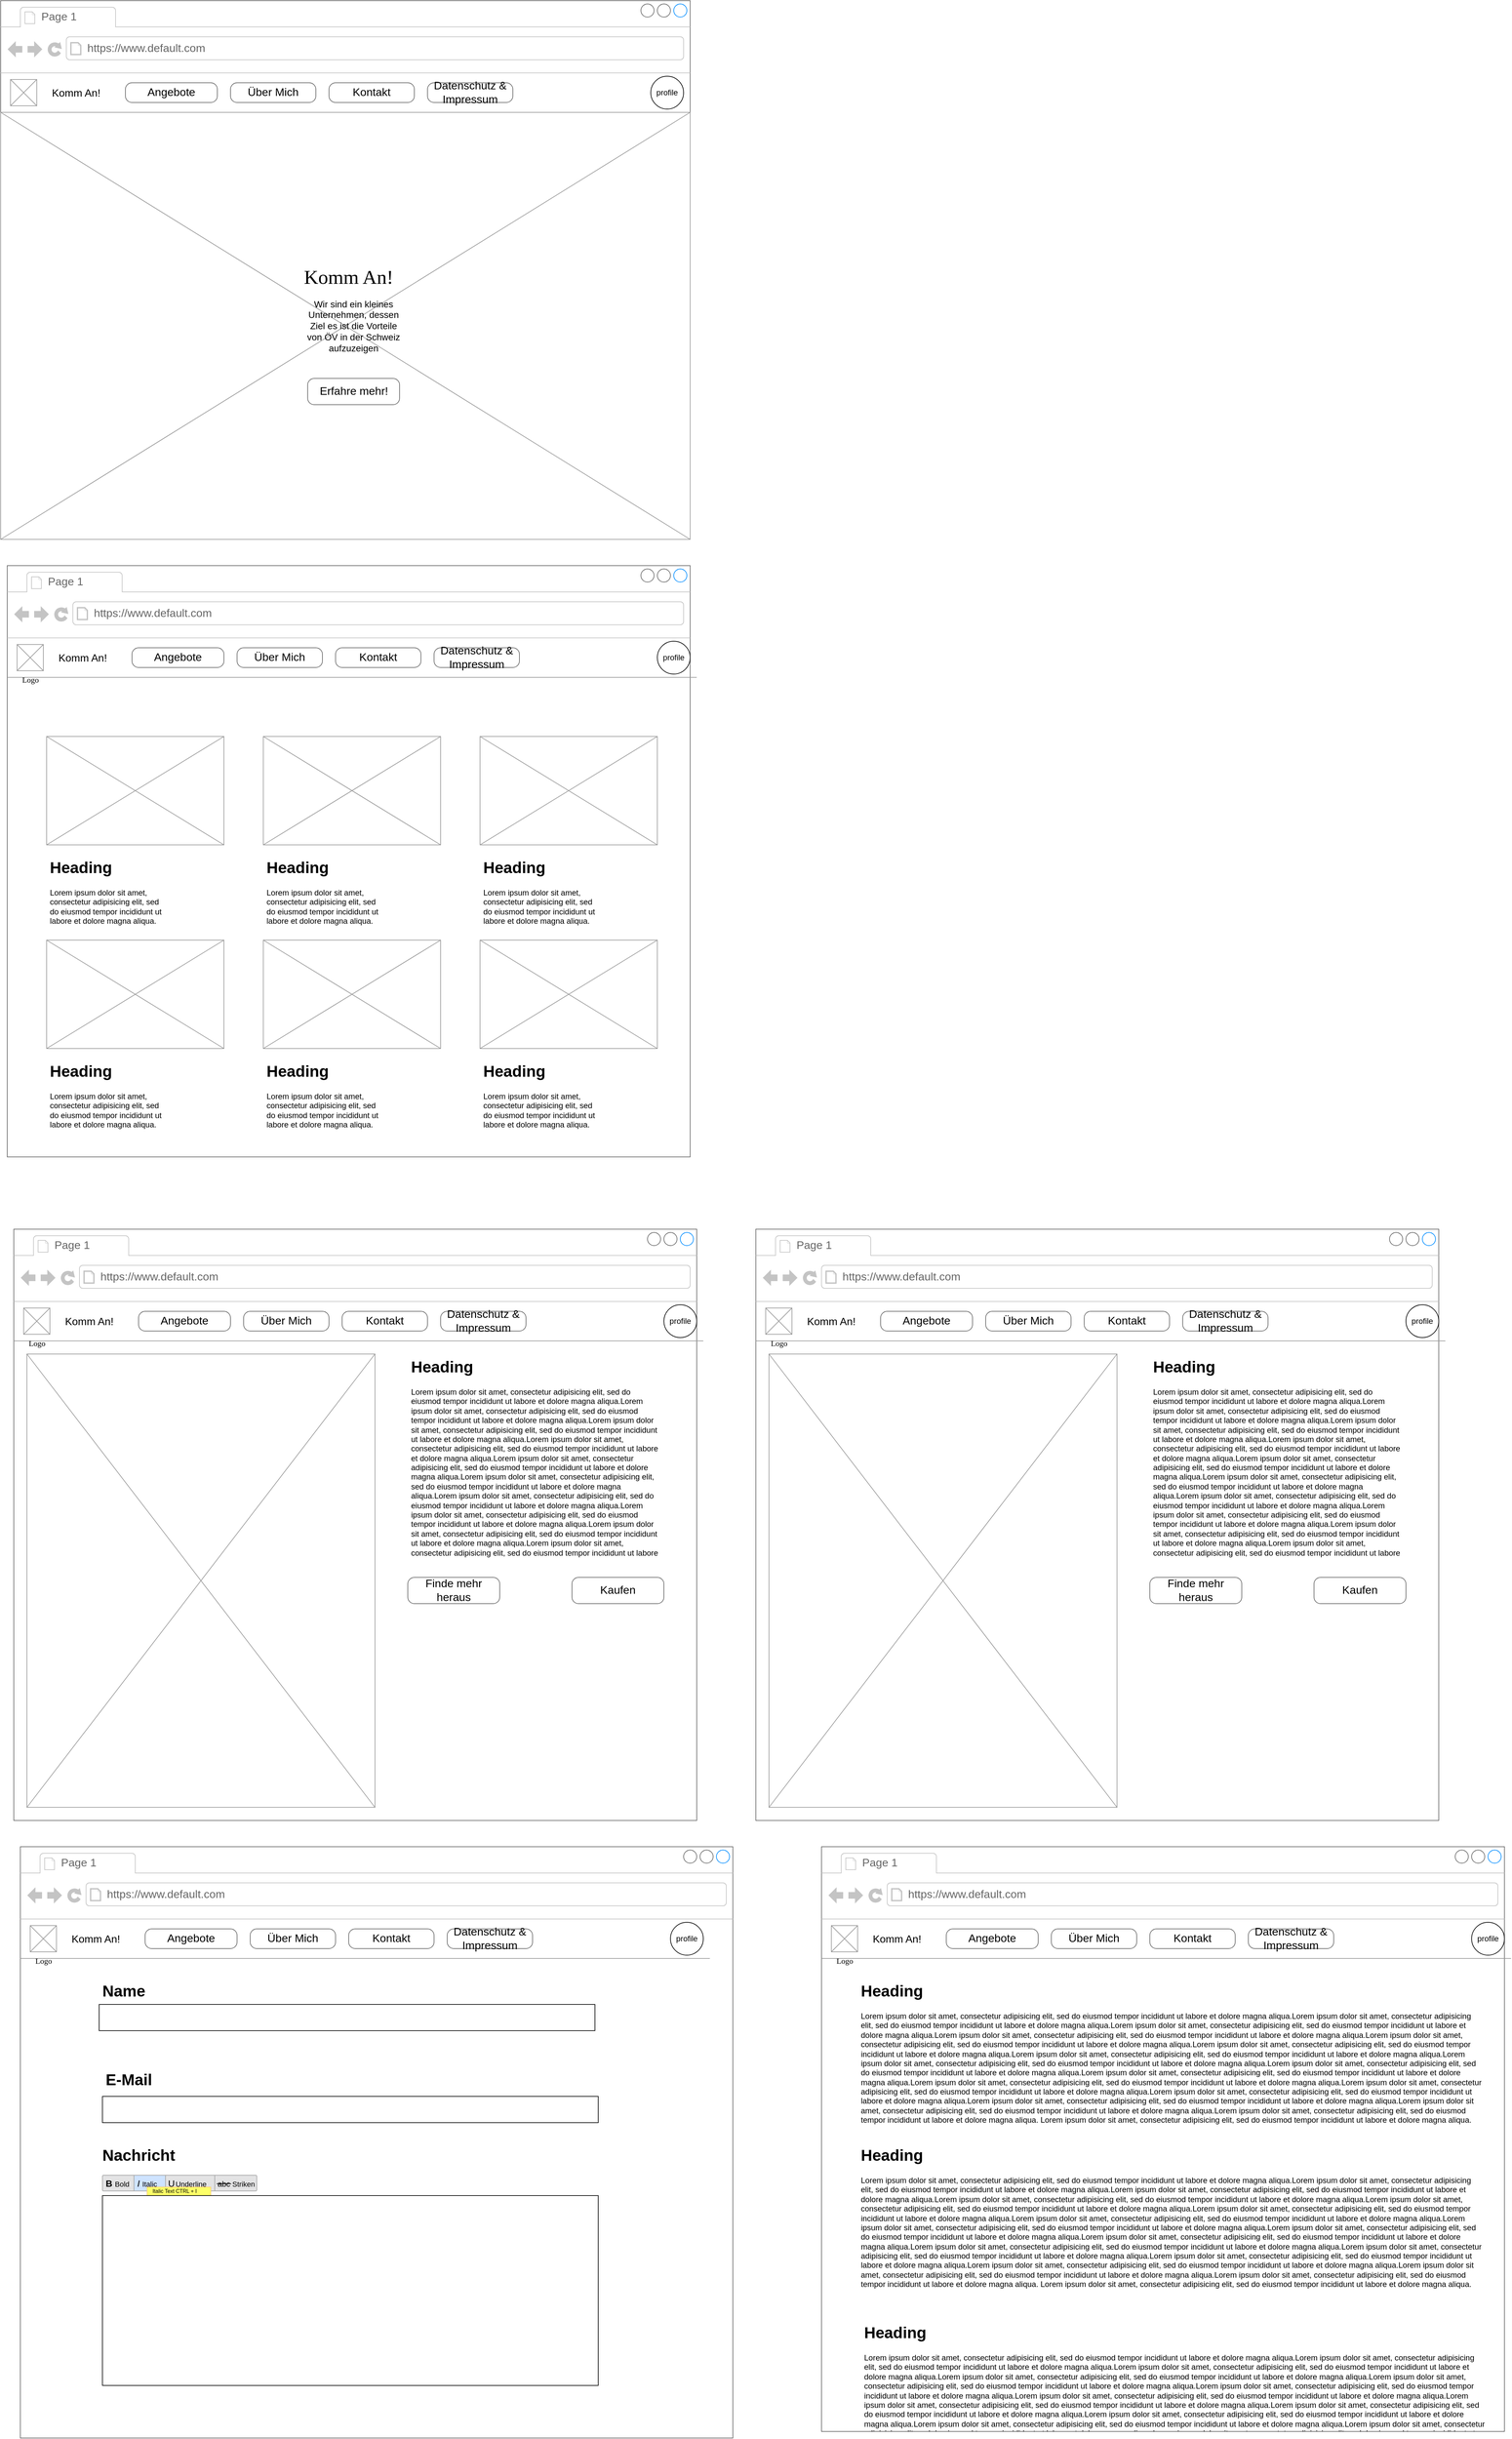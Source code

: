 <mxfile version="21.5.0" type="device">
  <diagram name="Page-1" id="2cc2dc42-3aac-f2a9-1cec-7a8b7cbee084">
    <mxGraphModel dx="2100" dy="1942" grid="1" gridSize="10" guides="1" tooltips="1" connect="1" arrows="1" fold="1" page="1" pageScale="1" pageWidth="1100" pageHeight="850" background="none" math="0" shadow="0">
      <root>
        <mxCell id="0" />
        <mxCell id="1" parent="0" />
        <mxCell id="7026571954dc6520-1" value="" style="strokeWidth=1;shadow=0;dashed=0;align=center;html=1;shape=mxgraph.mockup.containers.browserWindow;rSize=0;strokeColor=#666666;mainText=,;recursiveResize=0;rounded=0;labelBackgroundColor=none;fontFamily=Verdana;fontSize=12" parent="1" vertex="1">
          <mxGeometry x="50" y="-170" width="1050" height="820" as="geometry" />
        </mxCell>
        <mxCell id="7026571954dc6520-2" value="Page 1" style="strokeWidth=1;shadow=0;dashed=0;align=center;html=1;shape=mxgraph.mockup.containers.anchor;fontSize=17;fontColor=#666666;align=left;" parent="7026571954dc6520-1" vertex="1">
          <mxGeometry x="60" y="12" width="110" height="26" as="geometry" />
        </mxCell>
        <mxCell id="7026571954dc6520-3" value="https://www.default.com" style="strokeWidth=1;shadow=0;dashed=0;align=center;html=1;shape=mxgraph.mockup.containers.anchor;rSize=0;fontSize=17;fontColor=#666666;align=left;" parent="7026571954dc6520-1" vertex="1">
          <mxGeometry x="130" y="60" width="250" height="26" as="geometry" />
        </mxCell>
        <mxCell id="7026571954dc6520-15" value="" style="verticalLabelPosition=bottom;shadow=0;dashed=0;align=center;html=1;verticalAlign=top;strokeWidth=1;shape=mxgraph.mockup.markup.line;strokeColor=#999999;rounded=0;labelBackgroundColor=none;fillColor=#ffffff;fontFamily=Verdana;fontSize=12;fontColor=#000000;" parent="7026571954dc6520-1" vertex="1">
          <mxGeometry y="160" width="1050" height="20" as="geometry" />
        </mxCell>
        <mxCell id="7026571954dc6520-18" value="Angebote" style="strokeWidth=1;shadow=0;dashed=0;align=center;html=1;shape=mxgraph.mockup.buttons.button;strokeColor=#666666;mainText=;buttonStyle=round;fontSize=17;fontStyle=0;fillColor=none;whiteSpace=wrap;rounded=0;labelBackgroundColor=none;" parent="7026571954dc6520-1" vertex="1">
          <mxGeometry x="190" y="125" width="140" height="30" as="geometry" />
        </mxCell>
        <mxCell id="7026571954dc6520-19" value="Kontakt" style="strokeWidth=1;shadow=0;dashed=0;align=center;html=1;shape=mxgraph.mockup.buttons.button;strokeColor=#666666;mainText=;buttonStyle=round;fontSize=17;fontStyle=0;fillColor=none;whiteSpace=wrap;rounded=0;labelBackgroundColor=none;" parent="7026571954dc6520-1" vertex="1">
          <mxGeometry x="500" y="125" width="130" height="30" as="geometry" />
        </mxCell>
        <mxCell id="7026571954dc6520-22" value="Logo" style="verticalLabelPosition=bottom;shadow=0;dashed=0;align=center;html=1;verticalAlign=top;strokeWidth=1;shape=mxgraph.mockup.graphics.simpleIcon;strokeColor=#999999;fillColor=#ffffff;rounded=0;labelBackgroundColor=none;fontFamily=Verdana;fontSize=12;fontColor=#000000;" parent="7026571954dc6520-1" vertex="1">
          <mxGeometry x="15" y="120" width="40" height="40" as="geometry" />
        </mxCell>
        <mxCell id="X8ucYRi86RxslKZF8qXX-1" value="" style="verticalLabelPosition=bottom;shadow=0;dashed=0;align=center;html=1;verticalAlign=top;strokeWidth=1;shape=mxgraph.mockup.graphics.simpleIcon;strokeColor=#999999;fillColor=#ffffff;rounded=0;labelBackgroundColor=none;fontFamily=Verdana;fontSize=12;fontColor=#000000;" vertex="1" parent="7026571954dc6520-1">
          <mxGeometry y="170" width="1050" height="650" as="geometry" />
        </mxCell>
        <mxCell id="X8ucYRi86RxslKZF8qXX-2" value="&lt;font style=&quot;font-size: 16px;&quot;&gt;Komm An!&lt;/font&gt;" style="text;html=1;strokeColor=none;fillColor=none;align=center;verticalAlign=middle;whiteSpace=wrap;rounded=0;" vertex="1" parent="7026571954dc6520-1">
          <mxGeometry x="60" y="125" width="110" height="30" as="geometry" />
        </mxCell>
        <mxCell id="X8ucYRi86RxslKZF8qXX-3" value="Über Mich" style="strokeWidth=1;shadow=0;dashed=0;align=center;html=1;shape=mxgraph.mockup.buttons.button;strokeColor=#666666;mainText=;buttonStyle=round;fontSize=17;fontStyle=0;fillColor=none;whiteSpace=wrap;rounded=0;labelBackgroundColor=none;" vertex="1" parent="7026571954dc6520-1">
          <mxGeometry x="350" y="125" width="130" height="30" as="geometry" />
        </mxCell>
        <mxCell id="X8ucYRi86RxslKZF8qXX-4" value="&lt;div&gt;Datenschutz &amp;amp; Impressum&lt;/div&gt;" style="strokeWidth=1;shadow=0;dashed=0;align=center;html=1;shape=mxgraph.mockup.buttons.button;strokeColor=#666666;mainText=;buttonStyle=round;fontSize=17;fontStyle=0;fillColor=none;whiteSpace=wrap;rounded=0;labelBackgroundColor=none;" vertex="1" parent="7026571954dc6520-1">
          <mxGeometry x="650" y="125" width="130" height="30" as="geometry" />
        </mxCell>
        <mxCell id="X8ucYRi86RxslKZF8qXX-5" value="profile" style="ellipse;whiteSpace=wrap;html=1;aspect=fixed;" vertex="1" parent="7026571954dc6520-1">
          <mxGeometry x="990" y="115" width="50" height="50" as="geometry" />
        </mxCell>
        <mxCell id="7026571954dc6520-4" value="Komm An!" style="text;html=1;points=[];align=left;verticalAlign=top;spacingTop=-4;fontSize=30;fontFamily=Verdana" parent="7026571954dc6520-1" vertex="1">
          <mxGeometry x="460" y="400" width="340" height="50" as="geometry" />
        </mxCell>
        <mxCell id="X8ucYRi86RxslKZF8qXX-6" value="Erfahre mehr!" style="strokeWidth=1;shadow=0;dashed=0;align=center;html=1;shape=mxgraph.mockup.buttons.button;strokeColor=#666666;mainText=;buttonStyle=round;fontSize=17;fontStyle=0;fillColor=none;whiteSpace=wrap;rounded=0;labelBackgroundColor=none;" vertex="1" parent="7026571954dc6520-1">
          <mxGeometry x="467.5" y="575" width="140" height="40" as="geometry" />
        </mxCell>
        <mxCell id="X8ucYRi86RxslKZF8qXX-7" value="&lt;font style=&quot;font-size: 14px;&quot;&gt;Wir sind ein kleines Unternehmen, dessen Ziel es ist die Vorteile von ÖV in der Schweiz aufzuzeigen&lt;/font&gt;" style="text;html=1;strokeColor=none;fillColor=none;align=center;verticalAlign=middle;whiteSpace=wrap;rounded=0;" vertex="1" parent="7026571954dc6520-1">
          <mxGeometry x="460" y="450" width="155" height="90" as="geometry" />
        </mxCell>
        <mxCell id="X8ucYRi86RxslKZF8qXX-9" value="" style="strokeWidth=1;shadow=0;dashed=0;align=center;html=1;shape=mxgraph.mockup.containers.browserWindow;rSize=0;strokeColor=#666666;mainText=,;recursiveResize=0;rounded=0;labelBackgroundColor=none;fontFamily=Verdana;fontSize=12" vertex="1" parent="1">
          <mxGeometry x="60" y="690" width="1040" height="900" as="geometry" />
        </mxCell>
        <mxCell id="X8ucYRi86RxslKZF8qXX-10" value="Page 1" style="strokeWidth=1;shadow=0;dashed=0;align=center;html=1;shape=mxgraph.mockup.containers.anchor;fontSize=17;fontColor=#666666;align=left;" vertex="1" parent="X8ucYRi86RxslKZF8qXX-9">
          <mxGeometry x="60" y="12" width="110" height="26" as="geometry" />
        </mxCell>
        <mxCell id="X8ucYRi86RxslKZF8qXX-11" value="https://www.default.com" style="strokeWidth=1;shadow=0;dashed=0;align=center;html=1;shape=mxgraph.mockup.containers.anchor;rSize=0;fontSize=17;fontColor=#666666;align=left;" vertex="1" parent="X8ucYRi86RxslKZF8qXX-9">
          <mxGeometry x="130" y="60" width="250" height="26" as="geometry" />
        </mxCell>
        <mxCell id="X8ucYRi86RxslKZF8qXX-12" value="" style="verticalLabelPosition=bottom;shadow=0;dashed=0;align=center;html=1;verticalAlign=top;strokeWidth=1;shape=mxgraph.mockup.markup.line;strokeColor=#999999;rounded=0;labelBackgroundColor=none;fillColor=#ffffff;fontFamily=Verdana;fontSize=12;fontColor=#000000;" vertex="1" parent="X8ucYRi86RxslKZF8qXX-9">
          <mxGeometry y="160" width="1050" height="20" as="geometry" />
        </mxCell>
        <mxCell id="X8ucYRi86RxslKZF8qXX-13" value="Angebote" style="strokeWidth=1;shadow=0;dashed=0;align=center;html=1;shape=mxgraph.mockup.buttons.button;strokeColor=#666666;mainText=;buttonStyle=round;fontSize=17;fontStyle=0;fillColor=none;whiteSpace=wrap;rounded=0;labelBackgroundColor=none;" vertex="1" parent="X8ucYRi86RxslKZF8qXX-9">
          <mxGeometry x="190" y="125" width="140" height="30" as="geometry" />
        </mxCell>
        <mxCell id="X8ucYRi86RxslKZF8qXX-14" value="Kontakt" style="strokeWidth=1;shadow=0;dashed=0;align=center;html=1;shape=mxgraph.mockup.buttons.button;strokeColor=#666666;mainText=;buttonStyle=round;fontSize=17;fontStyle=0;fillColor=none;whiteSpace=wrap;rounded=0;labelBackgroundColor=none;" vertex="1" parent="X8ucYRi86RxslKZF8qXX-9">
          <mxGeometry x="500" y="125" width="130" height="30" as="geometry" />
        </mxCell>
        <mxCell id="X8ucYRi86RxslKZF8qXX-15" value="Logo" style="verticalLabelPosition=bottom;shadow=0;dashed=0;align=center;html=1;verticalAlign=top;strokeWidth=1;shape=mxgraph.mockup.graphics.simpleIcon;strokeColor=#999999;fillColor=#ffffff;rounded=0;labelBackgroundColor=none;fontFamily=Verdana;fontSize=12;fontColor=#000000;" vertex="1" parent="X8ucYRi86RxslKZF8qXX-9">
          <mxGeometry x="15" y="120" width="40" height="40" as="geometry" />
        </mxCell>
        <mxCell id="X8ucYRi86RxslKZF8qXX-17" value="&lt;font style=&quot;font-size: 16px;&quot;&gt;Komm An!&lt;/font&gt;" style="text;html=1;strokeColor=none;fillColor=none;align=center;verticalAlign=middle;whiteSpace=wrap;rounded=0;" vertex="1" parent="X8ucYRi86RxslKZF8qXX-9">
          <mxGeometry x="60" y="125" width="110" height="30" as="geometry" />
        </mxCell>
        <mxCell id="X8ucYRi86RxslKZF8qXX-18" value="Über Mich" style="strokeWidth=1;shadow=0;dashed=0;align=center;html=1;shape=mxgraph.mockup.buttons.button;strokeColor=#666666;mainText=;buttonStyle=round;fontSize=17;fontStyle=0;fillColor=none;whiteSpace=wrap;rounded=0;labelBackgroundColor=none;" vertex="1" parent="X8ucYRi86RxslKZF8qXX-9">
          <mxGeometry x="350" y="125" width="130" height="30" as="geometry" />
        </mxCell>
        <mxCell id="X8ucYRi86RxslKZF8qXX-19" value="&lt;div&gt;Datenschutz &amp;amp; Impressum&lt;/div&gt;" style="strokeWidth=1;shadow=0;dashed=0;align=center;html=1;shape=mxgraph.mockup.buttons.button;strokeColor=#666666;mainText=;buttonStyle=round;fontSize=17;fontStyle=0;fillColor=none;whiteSpace=wrap;rounded=0;labelBackgroundColor=none;" vertex="1" parent="X8ucYRi86RxslKZF8qXX-9">
          <mxGeometry x="650" y="125" width="130" height="30" as="geometry" />
        </mxCell>
        <mxCell id="X8ucYRi86RxslKZF8qXX-20" value="profile" style="ellipse;whiteSpace=wrap;html=1;aspect=fixed;" vertex="1" parent="X8ucYRi86RxslKZF8qXX-9">
          <mxGeometry x="990" y="115" width="50" height="50" as="geometry" />
        </mxCell>
        <mxCell id="X8ucYRi86RxslKZF8qXX-39" value="" style="verticalLabelPosition=bottom;shadow=0;dashed=0;align=center;html=1;verticalAlign=top;strokeWidth=1;shape=mxgraph.mockup.graphics.simpleIcon;strokeColor=#999999;fillColor=#ffffff;rounded=0;labelBackgroundColor=none;fontFamily=Verdana;fontSize=12;fontColor=#000000;" vertex="1" parent="X8ucYRi86RxslKZF8qXX-9">
          <mxGeometry x="60" y="260" width="270" height="165" as="geometry" />
        </mxCell>
        <mxCell id="X8ucYRi86RxslKZF8qXX-42" value="" style="verticalLabelPosition=bottom;shadow=0;dashed=0;align=center;html=1;verticalAlign=top;strokeWidth=1;shape=mxgraph.mockup.graphics.simpleIcon;strokeColor=#999999;fillColor=#ffffff;rounded=0;labelBackgroundColor=none;fontFamily=Verdana;fontSize=12;fontColor=#000000;" vertex="1" parent="X8ucYRi86RxslKZF8qXX-9">
          <mxGeometry x="390" y="260" width="270" height="165" as="geometry" />
        </mxCell>
        <mxCell id="X8ucYRi86RxslKZF8qXX-43" value="" style="verticalLabelPosition=bottom;shadow=0;dashed=0;align=center;html=1;verticalAlign=top;strokeWidth=1;shape=mxgraph.mockup.graphics.simpleIcon;strokeColor=#999999;fillColor=#ffffff;rounded=0;labelBackgroundColor=none;fontFamily=Verdana;fontSize=12;fontColor=#000000;" vertex="1" parent="X8ucYRi86RxslKZF8qXX-9">
          <mxGeometry x="720" y="260" width="270" height="165" as="geometry" />
        </mxCell>
        <mxCell id="X8ucYRi86RxslKZF8qXX-47" value="&lt;h1&gt;Heading&lt;/h1&gt;&lt;p&gt;Lorem ipsum dolor sit amet, consectetur adipisicing elit, sed do eiusmod tempor incididunt ut labore et dolore magna aliqua.&lt;/p&gt;" style="text;html=1;strokeColor=none;fillColor=none;spacing=5;spacingTop=-20;whiteSpace=wrap;overflow=hidden;rounded=0;" vertex="1" parent="X8ucYRi86RxslKZF8qXX-9">
          <mxGeometry x="60" y="440" width="190" height="120" as="geometry" />
        </mxCell>
        <mxCell id="X8ucYRi86RxslKZF8qXX-48" value="&lt;h1&gt;Heading&lt;/h1&gt;&lt;p&gt;Lorem ipsum dolor sit amet, consectetur adipisicing elit, sed do eiusmod tempor incididunt ut labore et dolore magna aliqua.&lt;/p&gt;" style="text;html=1;strokeColor=none;fillColor=none;spacing=5;spacingTop=-20;whiteSpace=wrap;overflow=hidden;rounded=0;" vertex="1" parent="X8ucYRi86RxslKZF8qXX-9">
          <mxGeometry x="390" y="440" width="190" height="120" as="geometry" />
        </mxCell>
        <mxCell id="X8ucYRi86RxslKZF8qXX-49" value="&lt;h1&gt;Heading&lt;/h1&gt;&lt;p&gt;Lorem ipsum dolor sit amet, consectetur adipisicing elit, sed do eiusmod tempor incididunt ut labore et dolore magna aliqua.&lt;/p&gt;" style="text;html=1;strokeColor=none;fillColor=none;spacing=5;spacingTop=-20;whiteSpace=wrap;overflow=hidden;rounded=0;" vertex="1" parent="X8ucYRi86RxslKZF8qXX-9">
          <mxGeometry x="720" y="440" width="190" height="120" as="geometry" />
        </mxCell>
        <mxCell id="X8ucYRi86RxslKZF8qXX-50" value="" style="verticalLabelPosition=bottom;shadow=0;dashed=0;align=center;html=1;verticalAlign=top;strokeWidth=1;shape=mxgraph.mockup.graphics.simpleIcon;strokeColor=#999999;fillColor=#ffffff;rounded=0;labelBackgroundColor=none;fontFamily=Verdana;fontSize=12;fontColor=#000000;" vertex="1" parent="X8ucYRi86RxslKZF8qXX-9">
          <mxGeometry x="60" y="570" width="270" height="165" as="geometry" />
        </mxCell>
        <mxCell id="X8ucYRi86RxslKZF8qXX-51" value="" style="verticalLabelPosition=bottom;shadow=0;dashed=0;align=center;html=1;verticalAlign=top;strokeWidth=1;shape=mxgraph.mockup.graphics.simpleIcon;strokeColor=#999999;fillColor=#ffffff;rounded=0;labelBackgroundColor=none;fontFamily=Verdana;fontSize=12;fontColor=#000000;" vertex="1" parent="X8ucYRi86RxslKZF8qXX-9">
          <mxGeometry x="390" y="570" width="270" height="165" as="geometry" />
        </mxCell>
        <mxCell id="X8ucYRi86RxslKZF8qXX-52" value="" style="verticalLabelPosition=bottom;shadow=0;dashed=0;align=center;html=1;verticalAlign=top;strokeWidth=1;shape=mxgraph.mockup.graphics.simpleIcon;strokeColor=#999999;fillColor=#ffffff;rounded=0;labelBackgroundColor=none;fontFamily=Verdana;fontSize=12;fontColor=#000000;" vertex="1" parent="X8ucYRi86RxslKZF8qXX-9">
          <mxGeometry x="720" y="570" width="270" height="165" as="geometry" />
        </mxCell>
        <mxCell id="X8ucYRi86RxslKZF8qXX-53" value="&lt;h1&gt;Heading&lt;/h1&gt;&lt;p&gt;Lorem ipsum dolor sit amet, consectetur adipisicing elit, sed do eiusmod tempor incididunt ut labore et dolore magna aliqua.&lt;/p&gt;" style="text;html=1;strokeColor=none;fillColor=none;spacing=5;spacingTop=-20;whiteSpace=wrap;overflow=hidden;rounded=0;" vertex="1" parent="X8ucYRi86RxslKZF8qXX-9">
          <mxGeometry x="60" y="750" width="190" height="120" as="geometry" />
        </mxCell>
        <mxCell id="X8ucYRi86RxslKZF8qXX-54" value="&lt;h1&gt;Heading&lt;/h1&gt;&lt;p&gt;Lorem ipsum dolor sit amet, consectetur adipisicing elit, sed do eiusmod tempor incididunt ut labore et dolore magna aliqua.&lt;/p&gt;" style="text;html=1;strokeColor=none;fillColor=none;spacing=5;spacingTop=-20;whiteSpace=wrap;overflow=hidden;rounded=0;" vertex="1" parent="X8ucYRi86RxslKZF8qXX-9">
          <mxGeometry x="390" y="750" width="190" height="120" as="geometry" />
        </mxCell>
        <mxCell id="X8ucYRi86RxslKZF8qXX-55" value="&lt;h1&gt;Heading&lt;/h1&gt;&lt;p&gt;Lorem ipsum dolor sit amet, consectetur adipisicing elit, sed do eiusmod tempor incididunt ut labore et dolore magna aliqua.&lt;/p&gt;" style="text;html=1;strokeColor=none;fillColor=none;spacing=5;spacingTop=-20;whiteSpace=wrap;overflow=hidden;rounded=0;" vertex="1" parent="X8ucYRi86RxslKZF8qXX-9">
          <mxGeometry x="720" y="750" width="190" height="120" as="geometry" />
        </mxCell>
        <mxCell id="X8ucYRi86RxslKZF8qXX-56" value="" style="strokeWidth=1;shadow=0;dashed=0;align=center;html=1;shape=mxgraph.mockup.containers.browserWindow;rSize=0;strokeColor=#666666;mainText=,;recursiveResize=0;rounded=0;labelBackgroundColor=none;fontFamily=Verdana;fontSize=12" vertex="1" parent="1">
          <mxGeometry x="70" y="1700" width="1040" height="900" as="geometry" />
        </mxCell>
        <mxCell id="X8ucYRi86RxslKZF8qXX-57" value="Page 1" style="strokeWidth=1;shadow=0;dashed=0;align=center;html=1;shape=mxgraph.mockup.containers.anchor;fontSize=17;fontColor=#666666;align=left;" vertex="1" parent="X8ucYRi86RxslKZF8qXX-56">
          <mxGeometry x="60" y="12" width="110" height="26" as="geometry" />
        </mxCell>
        <mxCell id="X8ucYRi86RxslKZF8qXX-58" value="https://www.default.com" style="strokeWidth=1;shadow=0;dashed=0;align=center;html=1;shape=mxgraph.mockup.containers.anchor;rSize=0;fontSize=17;fontColor=#666666;align=left;" vertex="1" parent="X8ucYRi86RxslKZF8qXX-56">
          <mxGeometry x="130" y="60" width="250" height="26" as="geometry" />
        </mxCell>
        <mxCell id="X8ucYRi86RxslKZF8qXX-59" value="" style="verticalLabelPosition=bottom;shadow=0;dashed=0;align=center;html=1;verticalAlign=top;strokeWidth=1;shape=mxgraph.mockup.markup.line;strokeColor=#999999;rounded=0;labelBackgroundColor=none;fillColor=#ffffff;fontFamily=Verdana;fontSize=12;fontColor=#000000;" vertex="1" parent="X8ucYRi86RxslKZF8qXX-56">
          <mxGeometry y="160" width="1050" height="20" as="geometry" />
        </mxCell>
        <mxCell id="X8ucYRi86RxslKZF8qXX-60" value="Angebote" style="strokeWidth=1;shadow=0;dashed=0;align=center;html=1;shape=mxgraph.mockup.buttons.button;strokeColor=#666666;mainText=;buttonStyle=round;fontSize=17;fontStyle=0;fillColor=none;whiteSpace=wrap;rounded=0;labelBackgroundColor=none;" vertex="1" parent="X8ucYRi86RxslKZF8qXX-56">
          <mxGeometry x="190" y="125" width="140" height="30" as="geometry" />
        </mxCell>
        <mxCell id="X8ucYRi86RxslKZF8qXX-61" value="Kontakt" style="strokeWidth=1;shadow=0;dashed=0;align=center;html=1;shape=mxgraph.mockup.buttons.button;strokeColor=#666666;mainText=;buttonStyle=round;fontSize=17;fontStyle=0;fillColor=none;whiteSpace=wrap;rounded=0;labelBackgroundColor=none;" vertex="1" parent="X8ucYRi86RxslKZF8qXX-56">
          <mxGeometry x="500" y="125" width="130" height="30" as="geometry" />
        </mxCell>
        <mxCell id="X8ucYRi86RxslKZF8qXX-62" value="Logo" style="verticalLabelPosition=bottom;shadow=0;dashed=0;align=center;html=1;verticalAlign=top;strokeWidth=1;shape=mxgraph.mockup.graphics.simpleIcon;strokeColor=#999999;fillColor=#ffffff;rounded=0;labelBackgroundColor=none;fontFamily=Verdana;fontSize=12;fontColor=#000000;" vertex="1" parent="X8ucYRi86RxslKZF8qXX-56">
          <mxGeometry x="15" y="120" width="40" height="40" as="geometry" />
        </mxCell>
        <mxCell id="X8ucYRi86RxslKZF8qXX-63" value="&lt;font style=&quot;font-size: 16px;&quot;&gt;Komm An!&lt;/font&gt;" style="text;html=1;strokeColor=none;fillColor=none;align=center;verticalAlign=middle;whiteSpace=wrap;rounded=0;" vertex="1" parent="X8ucYRi86RxslKZF8qXX-56">
          <mxGeometry x="60" y="125" width="110" height="30" as="geometry" />
        </mxCell>
        <mxCell id="X8ucYRi86RxslKZF8qXX-64" value="Über Mich" style="strokeWidth=1;shadow=0;dashed=0;align=center;html=1;shape=mxgraph.mockup.buttons.button;strokeColor=#666666;mainText=;buttonStyle=round;fontSize=17;fontStyle=0;fillColor=none;whiteSpace=wrap;rounded=0;labelBackgroundColor=none;" vertex="1" parent="X8ucYRi86RxslKZF8qXX-56">
          <mxGeometry x="350" y="125" width="130" height="30" as="geometry" />
        </mxCell>
        <mxCell id="X8ucYRi86RxslKZF8qXX-65" value="&lt;div&gt;Datenschutz &amp;amp; Impressum&lt;/div&gt;" style="strokeWidth=1;shadow=0;dashed=0;align=center;html=1;shape=mxgraph.mockup.buttons.button;strokeColor=#666666;mainText=;buttonStyle=round;fontSize=17;fontStyle=0;fillColor=none;whiteSpace=wrap;rounded=0;labelBackgroundColor=none;" vertex="1" parent="X8ucYRi86RxslKZF8qXX-56">
          <mxGeometry x="650" y="125" width="130" height="30" as="geometry" />
        </mxCell>
        <mxCell id="X8ucYRi86RxslKZF8qXX-66" value="profile" style="ellipse;whiteSpace=wrap;html=1;aspect=fixed;" vertex="1" parent="X8ucYRi86RxslKZF8qXX-56">
          <mxGeometry x="990" y="115" width="50" height="50" as="geometry" />
        </mxCell>
        <mxCell id="X8ucYRi86RxslKZF8qXX-80" value="" style="verticalLabelPosition=bottom;shadow=0;dashed=0;align=center;html=1;verticalAlign=top;strokeWidth=1;shape=mxgraph.mockup.graphics.simpleIcon;strokeColor=#999999;fillColor=#ffffff;rounded=0;labelBackgroundColor=none;fontFamily=Verdana;fontSize=12;fontColor=#000000;" vertex="1" parent="X8ucYRi86RxslKZF8qXX-56">
          <mxGeometry x="20" y="190" width="530" height="690" as="geometry" />
        </mxCell>
        <mxCell id="X8ucYRi86RxslKZF8qXX-81" value="&lt;h1&gt;Heading&lt;/h1&gt;&lt;p&gt;Lorem ipsum dolor sit amet, consectetur adipisicing elit, sed do eiusmod tempor incididunt ut labore et dolore magna aliqua.Lorem ipsum dolor sit amet, consectetur adipisicing elit, sed do eiusmod tempor incididunt ut labore et dolore magna aliqua.Lorem ipsum dolor sit amet, consectetur adipisicing elit, sed do eiusmod tempor incididunt ut labore et dolore magna aliqua.Lorem ipsum dolor sit amet, consectetur adipisicing elit, sed do eiusmod tempor incididunt ut labore et dolore magna aliqua.Lorem ipsum dolor sit amet, consectetur adipisicing elit, sed do eiusmod tempor incididunt ut labore et dolore magna aliqua.Lorem ipsum dolor sit amet, consectetur adipisicing elit, sed do eiusmod tempor incididunt ut labore et dolore magna aliqua.Lorem ipsum dolor sit amet, consectetur adipisicing elit, sed do eiusmod tempor incididunt ut labore et dolore magna aliqua.Lorem ipsum dolor sit amet, consectetur adipisicing elit, sed do eiusmod tempor incididunt ut labore et dolore magna aliqua.Lorem ipsum dolor sit amet, consectetur adipisicing elit, sed do eiusmod tempor incididunt ut labore et dolore magna aliqua.Lorem ipsum dolor sit amet, consectetur adipisicing elit, sed do eiusmod tempor incididunt ut labore et dolore magna aliqua.Lorem ipsum dolor sit amet, consectetur adipisicing elit, sed do eiusmod tempor incididunt ut labore et dolore magna aliqua.Lorem ipsum dolor sit amet, consectetur adipisicing elit, sed do eiusmod tempor incididunt ut labore et dolore magna aliqua.Lorem ipsum dolor sit amet, consectetur adipisicing elit, sed do eiusmod tempor incididunt ut labore et dolore magna aliqua.Lorem ipsum dolor sit amet, consectetur adipisicing elit, sed do eiusmod tempor incididunt ut labore et dolore magna aliqua.Lorem ipsum dolor sit amet, consectetur adipisicing elit, sed do eiusmod tempor incididunt ut labore et dolore magna aliqua.Lorem ipsum dolor sit amet, consectetur adipisicing elit, sed do eiusmod tempor incididunt ut labore et dolore magna aliqua. Lorem ipsum dolor sit amet, consectetur adipisicing elit, sed do eiusmod tempor incididunt ut labore et dolore magna aliqua.&lt;/p&gt;" style="text;html=1;strokeColor=none;fillColor=none;spacing=5;spacingTop=-20;whiteSpace=wrap;overflow=hidden;rounded=0;" vertex="1" parent="X8ucYRi86RxslKZF8qXX-56">
          <mxGeometry x="600" y="190" width="390" height="310" as="geometry" />
        </mxCell>
        <mxCell id="X8ucYRi86RxslKZF8qXX-82" value="Finde mehr heraus" style="strokeWidth=1;shadow=0;dashed=0;align=center;html=1;shape=mxgraph.mockup.buttons.button;strokeColor=#666666;mainText=;buttonStyle=round;fontSize=17;fontStyle=0;fillColor=none;whiteSpace=wrap;rounded=0;labelBackgroundColor=none;" vertex="1" parent="X8ucYRi86RxslKZF8qXX-56">
          <mxGeometry x="600" y="530" width="140" height="40" as="geometry" />
        </mxCell>
        <mxCell id="X8ucYRi86RxslKZF8qXX-97" value="Kaufen" style="strokeWidth=1;shadow=0;dashed=0;align=center;html=1;shape=mxgraph.mockup.buttons.button;strokeColor=#666666;mainText=;buttonStyle=round;fontSize=17;fontStyle=0;fillColor=none;whiteSpace=wrap;rounded=0;labelBackgroundColor=none;" vertex="1" parent="X8ucYRi86RxslKZF8qXX-56">
          <mxGeometry x="850" y="530" width="140" height="40" as="geometry" />
        </mxCell>
        <mxCell id="X8ucYRi86RxslKZF8qXX-98" value="" style="strokeWidth=1;shadow=0;dashed=0;align=center;html=1;shape=mxgraph.mockup.containers.browserWindow;rSize=0;strokeColor=#666666;mainText=,;recursiveResize=0;rounded=0;labelBackgroundColor=none;fontFamily=Verdana;fontSize=12" vertex="1" parent="1">
          <mxGeometry x="1200" y="1700" width="1040" height="900" as="geometry" />
        </mxCell>
        <mxCell id="X8ucYRi86RxslKZF8qXX-99" value="Page 1" style="strokeWidth=1;shadow=0;dashed=0;align=center;html=1;shape=mxgraph.mockup.containers.anchor;fontSize=17;fontColor=#666666;align=left;" vertex="1" parent="X8ucYRi86RxslKZF8qXX-98">
          <mxGeometry x="60" y="12" width="110" height="26" as="geometry" />
        </mxCell>
        <mxCell id="X8ucYRi86RxslKZF8qXX-100" value="https://www.default.com" style="strokeWidth=1;shadow=0;dashed=0;align=center;html=1;shape=mxgraph.mockup.containers.anchor;rSize=0;fontSize=17;fontColor=#666666;align=left;" vertex="1" parent="X8ucYRi86RxslKZF8qXX-98">
          <mxGeometry x="130" y="60" width="250" height="26" as="geometry" />
        </mxCell>
        <mxCell id="X8ucYRi86RxslKZF8qXX-101" value="" style="verticalLabelPosition=bottom;shadow=0;dashed=0;align=center;html=1;verticalAlign=top;strokeWidth=1;shape=mxgraph.mockup.markup.line;strokeColor=#999999;rounded=0;labelBackgroundColor=none;fillColor=#ffffff;fontFamily=Verdana;fontSize=12;fontColor=#000000;" vertex="1" parent="X8ucYRi86RxslKZF8qXX-98">
          <mxGeometry y="160" width="1050" height="20" as="geometry" />
        </mxCell>
        <mxCell id="X8ucYRi86RxslKZF8qXX-102" value="Angebote" style="strokeWidth=1;shadow=0;dashed=0;align=center;html=1;shape=mxgraph.mockup.buttons.button;strokeColor=#666666;mainText=;buttonStyle=round;fontSize=17;fontStyle=0;fillColor=none;whiteSpace=wrap;rounded=0;labelBackgroundColor=none;" vertex="1" parent="X8ucYRi86RxslKZF8qXX-98">
          <mxGeometry x="190" y="125" width="140" height="30" as="geometry" />
        </mxCell>
        <mxCell id="X8ucYRi86RxslKZF8qXX-103" value="Kontakt" style="strokeWidth=1;shadow=0;dashed=0;align=center;html=1;shape=mxgraph.mockup.buttons.button;strokeColor=#666666;mainText=;buttonStyle=round;fontSize=17;fontStyle=0;fillColor=none;whiteSpace=wrap;rounded=0;labelBackgroundColor=none;" vertex="1" parent="X8ucYRi86RxslKZF8qXX-98">
          <mxGeometry x="500" y="125" width="130" height="30" as="geometry" />
        </mxCell>
        <mxCell id="X8ucYRi86RxslKZF8qXX-104" value="Logo" style="verticalLabelPosition=bottom;shadow=0;dashed=0;align=center;html=1;verticalAlign=top;strokeWidth=1;shape=mxgraph.mockup.graphics.simpleIcon;strokeColor=#999999;fillColor=#ffffff;rounded=0;labelBackgroundColor=none;fontFamily=Verdana;fontSize=12;fontColor=#000000;" vertex="1" parent="X8ucYRi86RxslKZF8qXX-98">
          <mxGeometry x="15" y="120" width="40" height="40" as="geometry" />
        </mxCell>
        <mxCell id="X8ucYRi86RxslKZF8qXX-105" value="&lt;font style=&quot;font-size: 16px;&quot;&gt;Komm An!&lt;/font&gt;" style="text;html=1;strokeColor=none;fillColor=none;align=center;verticalAlign=middle;whiteSpace=wrap;rounded=0;" vertex="1" parent="X8ucYRi86RxslKZF8qXX-98">
          <mxGeometry x="60" y="125" width="110" height="30" as="geometry" />
        </mxCell>
        <mxCell id="X8ucYRi86RxslKZF8qXX-106" value="Über Mich" style="strokeWidth=1;shadow=0;dashed=0;align=center;html=1;shape=mxgraph.mockup.buttons.button;strokeColor=#666666;mainText=;buttonStyle=round;fontSize=17;fontStyle=0;fillColor=none;whiteSpace=wrap;rounded=0;labelBackgroundColor=none;" vertex="1" parent="X8ucYRi86RxslKZF8qXX-98">
          <mxGeometry x="350" y="125" width="130" height="30" as="geometry" />
        </mxCell>
        <mxCell id="X8ucYRi86RxslKZF8qXX-107" value="&lt;div&gt;Datenschutz &amp;amp; Impressum&lt;/div&gt;" style="strokeWidth=1;shadow=0;dashed=0;align=center;html=1;shape=mxgraph.mockup.buttons.button;strokeColor=#666666;mainText=;buttonStyle=round;fontSize=17;fontStyle=0;fillColor=none;whiteSpace=wrap;rounded=0;labelBackgroundColor=none;" vertex="1" parent="X8ucYRi86RxslKZF8qXX-98">
          <mxGeometry x="650" y="125" width="130" height="30" as="geometry" />
        </mxCell>
        <mxCell id="X8ucYRi86RxslKZF8qXX-108" value="profile" style="ellipse;whiteSpace=wrap;html=1;aspect=fixed;" vertex="1" parent="X8ucYRi86RxslKZF8qXX-98">
          <mxGeometry x="990" y="115" width="50" height="50" as="geometry" />
        </mxCell>
        <mxCell id="X8ucYRi86RxslKZF8qXX-109" value="" style="verticalLabelPosition=bottom;shadow=0;dashed=0;align=center;html=1;verticalAlign=top;strokeWidth=1;shape=mxgraph.mockup.graphics.simpleIcon;strokeColor=#999999;fillColor=#ffffff;rounded=0;labelBackgroundColor=none;fontFamily=Verdana;fontSize=12;fontColor=#000000;" vertex="1" parent="X8ucYRi86RxslKZF8qXX-98">
          <mxGeometry x="20" y="190" width="530" height="690" as="geometry" />
        </mxCell>
        <mxCell id="X8ucYRi86RxslKZF8qXX-110" value="&lt;h1&gt;Heading&lt;/h1&gt;&lt;p&gt;Lorem ipsum dolor sit amet, consectetur adipisicing elit, sed do eiusmod tempor incididunt ut labore et dolore magna aliqua.Lorem ipsum dolor sit amet, consectetur adipisicing elit, sed do eiusmod tempor incididunt ut labore et dolore magna aliqua.Lorem ipsum dolor sit amet, consectetur adipisicing elit, sed do eiusmod tempor incididunt ut labore et dolore magna aliqua.Lorem ipsum dolor sit amet, consectetur adipisicing elit, sed do eiusmod tempor incididunt ut labore et dolore magna aliqua.Lorem ipsum dolor sit amet, consectetur adipisicing elit, sed do eiusmod tempor incididunt ut labore et dolore magna aliqua.Lorem ipsum dolor sit amet, consectetur adipisicing elit, sed do eiusmod tempor incididunt ut labore et dolore magna aliqua.Lorem ipsum dolor sit amet, consectetur adipisicing elit, sed do eiusmod tempor incididunt ut labore et dolore magna aliqua.Lorem ipsum dolor sit amet, consectetur adipisicing elit, sed do eiusmod tempor incididunt ut labore et dolore magna aliqua.Lorem ipsum dolor sit amet, consectetur adipisicing elit, sed do eiusmod tempor incididunt ut labore et dolore magna aliqua.Lorem ipsum dolor sit amet, consectetur adipisicing elit, sed do eiusmod tempor incididunt ut labore et dolore magna aliqua.Lorem ipsum dolor sit amet, consectetur adipisicing elit, sed do eiusmod tempor incididunt ut labore et dolore magna aliqua.Lorem ipsum dolor sit amet, consectetur adipisicing elit, sed do eiusmod tempor incididunt ut labore et dolore magna aliqua.Lorem ipsum dolor sit amet, consectetur adipisicing elit, sed do eiusmod tempor incididunt ut labore et dolore magna aliqua.Lorem ipsum dolor sit amet, consectetur adipisicing elit, sed do eiusmod tempor incididunt ut labore et dolore magna aliqua.Lorem ipsum dolor sit amet, consectetur adipisicing elit, sed do eiusmod tempor incididunt ut labore et dolore magna aliqua.Lorem ipsum dolor sit amet, consectetur adipisicing elit, sed do eiusmod tempor incididunt ut labore et dolore magna aliqua. Lorem ipsum dolor sit amet, consectetur adipisicing elit, sed do eiusmod tempor incididunt ut labore et dolore magna aliqua.&lt;/p&gt;" style="text;html=1;strokeColor=none;fillColor=none;spacing=5;spacingTop=-20;whiteSpace=wrap;overflow=hidden;rounded=0;" vertex="1" parent="X8ucYRi86RxslKZF8qXX-98">
          <mxGeometry x="600" y="190" width="390" height="310" as="geometry" />
        </mxCell>
        <mxCell id="X8ucYRi86RxslKZF8qXX-111" value="Finde mehr heraus" style="strokeWidth=1;shadow=0;dashed=0;align=center;html=1;shape=mxgraph.mockup.buttons.button;strokeColor=#666666;mainText=;buttonStyle=round;fontSize=17;fontStyle=0;fillColor=none;whiteSpace=wrap;rounded=0;labelBackgroundColor=none;" vertex="1" parent="X8ucYRi86RxslKZF8qXX-98">
          <mxGeometry x="600" y="530" width="140" height="40" as="geometry" />
        </mxCell>
        <mxCell id="X8ucYRi86RxslKZF8qXX-112" value="Kaufen" style="strokeWidth=1;shadow=0;dashed=0;align=center;html=1;shape=mxgraph.mockup.buttons.button;strokeColor=#666666;mainText=;buttonStyle=round;fontSize=17;fontStyle=0;fillColor=none;whiteSpace=wrap;rounded=0;labelBackgroundColor=none;" vertex="1" parent="X8ucYRi86RxslKZF8qXX-98">
          <mxGeometry x="850" y="530" width="140" height="40" as="geometry" />
        </mxCell>
        <mxCell id="X8ucYRi86RxslKZF8qXX-113" value="" style="strokeWidth=1;shadow=0;dashed=0;align=center;html=1;shape=mxgraph.mockup.containers.browserWindow;rSize=0;strokeColor=#666666;mainText=,;recursiveResize=0;rounded=0;labelBackgroundColor=none;fontFamily=Verdana;fontSize=12" vertex="1" parent="1">
          <mxGeometry x="80" y="2640" width="1085" height="900" as="geometry" />
        </mxCell>
        <mxCell id="X8ucYRi86RxslKZF8qXX-114" value="Page 1" style="strokeWidth=1;shadow=0;dashed=0;align=center;html=1;shape=mxgraph.mockup.containers.anchor;fontSize=17;fontColor=#666666;align=left;" vertex="1" parent="X8ucYRi86RxslKZF8qXX-113">
          <mxGeometry x="60" y="12" width="110" height="26" as="geometry" />
        </mxCell>
        <mxCell id="X8ucYRi86RxslKZF8qXX-115" value="https://www.default.com" style="strokeWidth=1;shadow=0;dashed=0;align=center;html=1;shape=mxgraph.mockup.containers.anchor;rSize=0;fontSize=17;fontColor=#666666;align=left;" vertex="1" parent="X8ucYRi86RxslKZF8qXX-113">
          <mxGeometry x="130" y="60" width="250" height="26" as="geometry" />
        </mxCell>
        <mxCell id="X8ucYRi86RxslKZF8qXX-116" value="" style="verticalLabelPosition=bottom;shadow=0;dashed=0;align=center;html=1;verticalAlign=top;strokeWidth=1;shape=mxgraph.mockup.markup.line;strokeColor=#999999;rounded=0;labelBackgroundColor=none;fillColor=#ffffff;fontFamily=Verdana;fontSize=12;fontColor=#000000;" vertex="1" parent="X8ucYRi86RxslKZF8qXX-113">
          <mxGeometry y="160" width="1050" height="20" as="geometry" />
        </mxCell>
        <mxCell id="X8ucYRi86RxslKZF8qXX-117" value="Angebote" style="strokeWidth=1;shadow=0;dashed=0;align=center;html=1;shape=mxgraph.mockup.buttons.button;strokeColor=#666666;mainText=;buttonStyle=round;fontSize=17;fontStyle=0;fillColor=none;whiteSpace=wrap;rounded=0;labelBackgroundColor=none;" vertex="1" parent="X8ucYRi86RxslKZF8qXX-113">
          <mxGeometry x="190" y="125" width="140" height="30" as="geometry" />
        </mxCell>
        <mxCell id="X8ucYRi86RxslKZF8qXX-118" value="Kontakt" style="strokeWidth=1;shadow=0;dashed=0;align=center;html=1;shape=mxgraph.mockup.buttons.button;strokeColor=#666666;mainText=;buttonStyle=round;fontSize=17;fontStyle=0;fillColor=none;whiteSpace=wrap;rounded=0;labelBackgroundColor=none;" vertex="1" parent="X8ucYRi86RxslKZF8qXX-113">
          <mxGeometry x="500" y="125" width="130" height="30" as="geometry" />
        </mxCell>
        <mxCell id="X8ucYRi86RxslKZF8qXX-119" value="Logo" style="verticalLabelPosition=bottom;shadow=0;dashed=0;align=center;html=1;verticalAlign=top;strokeWidth=1;shape=mxgraph.mockup.graphics.simpleIcon;strokeColor=#999999;fillColor=#ffffff;rounded=0;labelBackgroundColor=none;fontFamily=Verdana;fontSize=12;fontColor=#000000;" vertex="1" parent="X8ucYRi86RxslKZF8qXX-113">
          <mxGeometry x="15" y="120" width="40" height="40" as="geometry" />
        </mxCell>
        <mxCell id="X8ucYRi86RxslKZF8qXX-120" value="&lt;font style=&quot;font-size: 16px;&quot;&gt;Komm An!&lt;/font&gt;" style="text;html=1;strokeColor=none;fillColor=none;align=center;verticalAlign=middle;whiteSpace=wrap;rounded=0;" vertex="1" parent="X8ucYRi86RxslKZF8qXX-113">
          <mxGeometry x="60" y="125" width="110" height="30" as="geometry" />
        </mxCell>
        <mxCell id="X8ucYRi86RxslKZF8qXX-121" value="Über Mich" style="strokeWidth=1;shadow=0;dashed=0;align=center;html=1;shape=mxgraph.mockup.buttons.button;strokeColor=#666666;mainText=;buttonStyle=round;fontSize=17;fontStyle=0;fillColor=none;whiteSpace=wrap;rounded=0;labelBackgroundColor=none;" vertex="1" parent="X8ucYRi86RxslKZF8qXX-113">
          <mxGeometry x="350" y="125" width="130" height="30" as="geometry" />
        </mxCell>
        <mxCell id="X8ucYRi86RxslKZF8qXX-122" value="&lt;div&gt;Datenschutz &amp;amp; Impressum&lt;/div&gt;" style="strokeWidth=1;shadow=0;dashed=0;align=center;html=1;shape=mxgraph.mockup.buttons.button;strokeColor=#666666;mainText=;buttonStyle=round;fontSize=17;fontStyle=0;fillColor=none;whiteSpace=wrap;rounded=0;labelBackgroundColor=none;" vertex="1" parent="X8ucYRi86RxslKZF8qXX-113">
          <mxGeometry x="650" y="125" width="130" height="30" as="geometry" />
        </mxCell>
        <mxCell id="X8ucYRi86RxslKZF8qXX-123" value="profile" style="ellipse;whiteSpace=wrap;html=1;aspect=fixed;" vertex="1" parent="X8ucYRi86RxslKZF8qXX-113">
          <mxGeometry x="990" y="115" width="50" height="50" as="geometry" />
        </mxCell>
        <mxCell id="X8ucYRi86RxslKZF8qXX-129" value="" style="verticalLabelPosition=bottom;shadow=0;dashed=0;align=center;html=1;verticalAlign=top;strokeWidth=1;shape=mxgraph.mockup.menus_and_buttons.font_style_selector_2;" vertex="1" parent="X8ucYRi86RxslKZF8qXX-113">
          <mxGeometry x="125" y="500" width="235" height="31" as="geometry" />
        </mxCell>
        <mxCell id="X8ucYRi86RxslKZF8qXX-133" value="&lt;h1&gt;E-Mail&lt;/h1&gt;" style="text;html=1;strokeColor=none;fillColor=none;spacing=5;spacingTop=-20;whiteSpace=wrap;overflow=hidden;rounded=0;" vertex="1" parent="X8ucYRi86RxslKZF8qXX-113">
          <mxGeometry x="125" y="335" width="190" height="40" as="geometry" />
        </mxCell>
        <mxCell id="X8ucYRi86RxslKZF8qXX-132" value="&lt;h1&gt;Name&lt;/h1&gt;" style="text;html=1;strokeColor=none;fillColor=none;spacing=5;spacingTop=-20;whiteSpace=wrap;overflow=hidden;rounded=0;" vertex="1" parent="X8ucYRi86RxslKZF8qXX-113">
          <mxGeometry x="120" y="200" width="190" height="40" as="geometry" />
        </mxCell>
        <mxCell id="X8ucYRi86RxslKZF8qXX-134" value="&lt;h1&gt;Nachricht&lt;/h1&gt;" style="text;html=1;strokeColor=none;fillColor=none;spacing=5;spacingTop=-20;whiteSpace=wrap;overflow=hidden;rounded=0;" vertex="1" parent="X8ucYRi86RxslKZF8qXX-113">
          <mxGeometry x="120" y="450" width="190" height="40" as="geometry" />
        </mxCell>
        <mxCell id="X8ucYRi86RxslKZF8qXX-135" value="" style="rounded=0;whiteSpace=wrap;html=1;" vertex="1" parent="X8ucYRi86RxslKZF8qXX-113">
          <mxGeometry x="125" y="531" width="755" height="289" as="geometry" />
        </mxCell>
        <mxCell id="X8ucYRi86RxslKZF8qXX-136" value="" style="rounded=0;whiteSpace=wrap;html=1;" vertex="1" parent="X8ucYRi86RxslKZF8qXX-113">
          <mxGeometry x="125" y="380" width="755" height="40" as="geometry" />
        </mxCell>
        <mxCell id="X8ucYRi86RxslKZF8qXX-137" value="" style="rounded=0;whiteSpace=wrap;html=1;" vertex="1" parent="X8ucYRi86RxslKZF8qXX-113">
          <mxGeometry x="120" y="240" width="755" height="40" as="geometry" />
        </mxCell>
        <mxCell id="X8ucYRi86RxslKZF8qXX-138" value="" style="strokeWidth=1;shadow=0;dashed=0;align=center;html=1;shape=mxgraph.mockup.containers.browserWindow;rSize=0;strokeColor=#666666;mainText=,;recursiveResize=0;rounded=0;labelBackgroundColor=none;fontFamily=Verdana;fontSize=12" vertex="1" parent="1">
          <mxGeometry x="1300" y="2640" width="1040" height="890" as="geometry" />
        </mxCell>
        <mxCell id="X8ucYRi86RxslKZF8qXX-139" value="Page 1" style="strokeWidth=1;shadow=0;dashed=0;align=center;html=1;shape=mxgraph.mockup.containers.anchor;fontSize=17;fontColor=#666666;align=left;" vertex="1" parent="X8ucYRi86RxslKZF8qXX-138">
          <mxGeometry x="60" y="12" width="110" height="26" as="geometry" />
        </mxCell>
        <mxCell id="X8ucYRi86RxslKZF8qXX-140" value="https://www.default.com" style="strokeWidth=1;shadow=0;dashed=0;align=center;html=1;shape=mxgraph.mockup.containers.anchor;rSize=0;fontSize=17;fontColor=#666666;align=left;" vertex="1" parent="X8ucYRi86RxslKZF8qXX-138">
          <mxGeometry x="130" y="60" width="250" height="26" as="geometry" />
        </mxCell>
        <mxCell id="X8ucYRi86RxslKZF8qXX-141" value="" style="verticalLabelPosition=bottom;shadow=0;dashed=0;align=center;html=1;verticalAlign=top;strokeWidth=1;shape=mxgraph.mockup.markup.line;strokeColor=#999999;rounded=0;labelBackgroundColor=none;fillColor=#ffffff;fontFamily=Verdana;fontSize=12;fontColor=#000000;" vertex="1" parent="X8ucYRi86RxslKZF8qXX-138">
          <mxGeometry y="160" width="1050" height="20" as="geometry" />
        </mxCell>
        <mxCell id="X8ucYRi86RxslKZF8qXX-142" value="Angebote" style="strokeWidth=1;shadow=0;dashed=0;align=center;html=1;shape=mxgraph.mockup.buttons.button;strokeColor=#666666;mainText=;buttonStyle=round;fontSize=17;fontStyle=0;fillColor=none;whiteSpace=wrap;rounded=0;labelBackgroundColor=none;" vertex="1" parent="X8ucYRi86RxslKZF8qXX-138">
          <mxGeometry x="190" y="125" width="140" height="30" as="geometry" />
        </mxCell>
        <mxCell id="X8ucYRi86RxslKZF8qXX-143" value="Kontakt" style="strokeWidth=1;shadow=0;dashed=0;align=center;html=1;shape=mxgraph.mockup.buttons.button;strokeColor=#666666;mainText=;buttonStyle=round;fontSize=17;fontStyle=0;fillColor=none;whiteSpace=wrap;rounded=0;labelBackgroundColor=none;" vertex="1" parent="X8ucYRi86RxslKZF8qXX-138">
          <mxGeometry x="500" y="125" width="130" height="30" as="geometry" />
        </mxCell>
        <mxCell id="X8ucYRi86RxslKZF8qXX-144" value="Logo" style="verticalLabelPosition=bottom;shadow=0;dashed=0;align=center;html=1;verticalAlign=top;strokeWidth=1;shape=mxgraph.mockup.graphics.simpleIcon;strokeColor=#999999;fillColor=#ffffff;rounded=0;labelBackgroundColor=none;fontFamily=Verdana;fontSize=12;fontColor=#000000;" vertex="1" parent="X8ucYRi86RxslKZF8qXX-138">
          <mxGeometry x="15" y="120" width="40" height="40" as="geometry" />
        </mxCell>
        <mxCell id="X8ucYRi86RxslKZF8qXX-145" value="&lt;font style=&quot;font-size: 16px;&quot;&gt;Komm An!&lt;/font&gt;" style="text;html=1;strokeColor=none;fillColor=none;align=center;verticalAlign=middle;whiteSpace=wrap;rounded=0;" vertex="1" parent="X8ucYRi86RxslKZF8qXX-138">
          <mxGeometry x="60" y="125" width="110" height="30" as="geometry" />
        </mxCell>
        <mxCell id="X8ucYRi86RxslKZF8qXX-146" value="Über Mich" style="strokeWidth=1;shadow=0;dashed=0;align=center;html=1;shape=mxgraph.mockup.buttons.button;strokeColor=#666666;mainText=;buttonStyle=round;fontSize=17;fontStyle=0;fillColor=none;whiteSpace=wrap;rounded=0;labelBackgroundColor=none;" vertex="1" parent="X8ucYRi86RxslKZF8qXX-138">
          <mxGeometry x="350" y="125" width="130" height="30" as="geometry" />
        </mxCell>
        <mxCell id="X8ucYRi86RxslKZF8qXX-147" value="&lt;div&gt;Datenschutz &amp;amp; Impressum&lt;/div&gt;" style="strokeWidth=1;shadow=0;dashed=0;align=center;html=1;shape=mxgraph.mockup.buttons.button;strokeColor=#666666;mainText=;buttonStyle=round;fontSize=17;fontStyle=0;fillColor=none;whiteSpace=wrap;rounded=0;labelBackgroundColor=none;" vertex="1" parent="X8ucYRi86RxslKZF8qXX-138">
          <mxGeometry x="650" y="125" width="130" height="30" as="geometry" />
        </mxCell>
        <mxCell id="X8ucYRi86RxslKZF8qXX-148" value="profile" style="ellipse;whiteSpace=wrap;html=1;aspect=fixed;" vertex="1" parent="X8ucYRi86RxslKZF8qXX-138">
          <mxGeometry x="990" y="115" width="50" height="50" as="geometry" />
        </mxCell>
        <mxCell id="X8ucYRi86RxslKZF8qXX-150" value="&lt;h1&gt;Heading&lt;/h1&gt;&lt;p&gt;Lorem ipsum dolor sit amet, consectetur adipisicing elit, sed do eiusmod tempor incididunt ut labore et dolore magna aliqua.Lorem ipsum dolor sit amet, consectetur adipisicing elit, sed do eiusmod tempor incididunt ut labore et dolore magna aliqua.Lorem ipsum dolor sit amet, consectetur adipisicing elit, sed do eiusmod tempor incididunt ut labore et dolore magna aliqua.Lorem ipsum dolor sit amet, consectetur adipisicing elit, sed do eiusmod tempor incididunt ut labore et dolore magna aliqua.Lorem ipsum dolor sit amet, consectetur adipisicing elit, sed do eiusmod tempor incididunt ut labore et dolore magna aliqua.Lorem ipsum dolor sit amet, consectetur adipisicing elit, sed do eiusmod tempor incididunt ut labore et dolore magna aliqua.Lorem ipsum dolor sit amet, consectetur adipisicing elit, sed do eiusmod tempor incididunt ut labore et dolore magna aliqua.Lorem ipsum dolor sit amet, consectetur adipisicing elit, sed do eiusmod tempor incididunt ut labore et dolore magna aliqua.Lorem ipsum dolor sit amet, consectetur adipisicing elit, sed do eiusmod tempor incididunt ut labore et dolore magna aliqua.Lorem ipsum dolor sit amet, consectetur adipisicing elit, sed do eiusmod tempor incididunt ut labore et dolore magna aliqua.Lorem ipsum dolor sit amet, consectetur adipisicing elit, sed do eiusmod tempor incididunt ut labore et dolore magna aliqua.Lorem ipsum dolor sit amet, consectetur adipisicing elit, sed do eiusmod tempor incididunt ut labore et dolore magna aliqua.Lorem ipsum dolor sit amet, consectetur adipisicing elit, sed do eiusmod tempor incididunt ut labore et dolore magna aliqua.Lorem ipsum dolor sit amet, consectetur adipisicing elit, sed do eiusmod tempor incididunt ut labore et dolore magna aliqua.Lorem ipsum dolor sit amet, consectetur adipisicing elit, sed do eiusmod tempor incididunt ut labore et dolore magna aliqua.Lorem ipsum dolor sit amet, consectetur adipisicing elit, sed do eiusmod tempor incididunt ut labore et dolore magna aliqua. Lorem ipsum dolor sit amet, consectetur adipisicing elit, sed do eiusmod tempor incididunt ut labore et dolore magna aliqua.&lt;/p&gt;" style="text;html=1;strokeColor=none;fillColor=none;spacing=5;spacingTop=-20;whiteSpace=wrap;overflow=hidden;rounded=0;" vertex="1" parent="X8ucYRi86RxslKZF8qXX-138">
          <mxGeometry x="55" y="200" width="955" height="240" as="geometry" />
        </mxCell>
        <mxCell id="X8ucYRi86RxslKZF8qXX-153" value="&lt;h1&gt;Heading&lt;/h1&gt;&lt;p&gt;Lorem ipsum dolor sit amet, consectetur adipisicing elit, sed do eiusmod tempor incididunt ut labore et dolore magna aliqua.Lorem ipsum dolor sit amet, consectetur adipisicing elit, sed do eiusmod tempor incididunt ut labore et dolore magna aliqua.Lorem ipsum dolor sit amet, consectetur adipisicing elit, sed do eiusmod tempor incididunt ut labore et dolore magna aliqua.Lorem ipsum dolor sit amet, consectetur adipisicing elit, sed do eiusmod tempor incididunt ut labore et dolore magna aliqua.Lorem ipsum dolor sit amet, consectetur adipisicing elit, sed do eiusmod tempor incididunt ut labore et dolore magna aliqua.Lorem ipsum dolor sit amet, consectetur adipisicing elit, sed do eiusmod tempor incididunt ut labore et dolore magna aliqua.Lorem ipsum dolor sit amet, consectetur adipisicing elit, sed do eiusmod tempor incididunt ut labore et dolore magna aliqua.Lorem ipsum dolor sit amet, consectetur adipisicing elit, sed do eiusmod tempor incididunt ut labore et dolore magna aliqua.Lorem ipsum dolor sit amet, consectetur adipisicing elit, sed do eiusmod tempor incididunt ut labore et dolore magna aliqua.Lorem ipsum dolor sit amet, consectetur adipisicing elit, sed do eiusmod tempor incididunt ut labore et dolore magna aliqua.Lorem ipsum dolor sit amet, consectetur adipisicing elit, sed do eiusmod tempor incididunt ut labore et dolore magna aliqua.Lorem ipsum dolor sit amet, consectetur adipisicing elit, sed do eiusmod tempor incididunt ut labore et dolore magna aliqua.Lorem ipsum dolor sit amet, consectetur adipisicing elit, sed do eiusmod tempor incididunt ut labore et dolore magna aliqua.Lorem ipsum dolor sit amet, consectetur adipisicing elit, sed do eiusmod tempor incididunt ut labore et dolore magna aliqua.Lorem ipsum dolor sit amet, consectetur adipisicing elit, sed do eiusmod tempor incididunt ut labore et dolore magna aliqua.Lorem ipsum dolor sit amet, consectetur adipisicing elit, sed do eiusmod tempor incididunt ut labore et dolore magna aliqua. Lorem ipsum dolor sit amet, consectetur adipisicing elit, sed do eiusmod tempor incididunt ut labore et dolore magna aliqua.&lt;/p&gt;" style="text;html=1;strokeColor=none;fillColor=none;spacing=5;spacingTop=-20;whiteSpace=wrap;overflow=hidden;rounded=0;" vertex="1" parent="X8ucYRi86RxslKZF8qXX-138">
          <mxGeometry x="55" y="450" width="955" height="240" as="geometry" />
        </mxCell>
        <mxCell id="X8ucYRi86RxslKZF8qXX-154" value="&lt;h1&gt;Heading&lt;/h1&gt;&lt;p&gt;Lorem ipsum dolor sit amet, consectetur adipisicing elit, sed do eiusmod tempor incididunt ut labore et dolore magna aliqua.Lorem ipsum dolor sit amet, consectetur adipisicing elit, sed do eiusmod tempor incididunt ut labore et dolore magna aliqua.Lorem ipsum dolor sit amet, consectetur adipisicing elit, sed do eiusmod tempor incididunt ut labore et dolore magna aliqua.Lorem ipsum dolor sit amet, consectetur adipisicing elit, sed do eiusmod tempor incididunt ut labore et dolore magna aliqua.Lorem ipsum dolor sit amet, consectetur adipisicing elit, sed do eiusmod tempor incididunt ut labore et dolore magna aliqua.Lorem ipsum dolor sit amet, consectetur adipisicing elit, sed do eiusmod tempor incididunt ut labore et dolore magna aliqua.Lorem ipsum dolor sit amet, consectetur adipisicing elit, sed do eiusmod tempor incididunt ut labore et dolore magna aliqua.Lorem ipsum dolor sit amet, consectetur adipisicing elit, sed do eiusmod tempor incididunt ut labore et dolore magna aliqua.Lorem ipsum dolor sit amet, consectetur adipisicing elit, sed do eiusmod tempor incididunt ut labore et dolore magna aliqua.Lorem ipsum dolor sit amet, consectetur adipisicing elit, sed do eiusmod tempor incididunt ut labore et dolore magna aliqua.Lorem ipsum dolor sit amet, consectetur adipisicing elit, sed do eiusmod tempor incididunt ut labore et dolore magna aliqua.Lorem ipsum dolor sit amet, consectetur adipisicing elit, sed do eiusmod tempor incididunt ut labore et dolore magna aliqua.Lorem ipsum dolor sit amet, consectetur adipisicing elit, sed do eiusmod tempor incididunt ut labore et dolore magna aliqua.Lorem ipsum dolor sit amet, consectetur adipisicing elit, sed do eiusmod tempor incididunt ut labore et dolore magna aliqua.Lorem ipsum dolor sit amet, consectetur adipisicing elit, sed do eiusmod tempor incididunt ut labore et dolore magna aliqua.Lorem ipsum dolor sit amet, consectetur adipisicing elit, sed do eiusmod tempor incididunt ut labore et dolore magna aliqua. Lorem ipsum dolor sit amet, consectetur adipisicing elit, sed do eiusmod tempor incididunt ut labore et dolore magna aliqua.&lt;/p&gt;" style="text;html=1;strokeColor=none;fillColor=none;spacing=5;spacingTop=-20;whiteSpace=wrap;overflow=hidden;rounded=0;" vertex="1" parent="X8ucYRi86RxslKZF8qXX-138">
          <mxGeometry x="60" y="720" width="955" height="170" as="geometry" />
        </mxCell>
      </root>
    </mxGraphModel>
  </diagram>
</mxfile>
